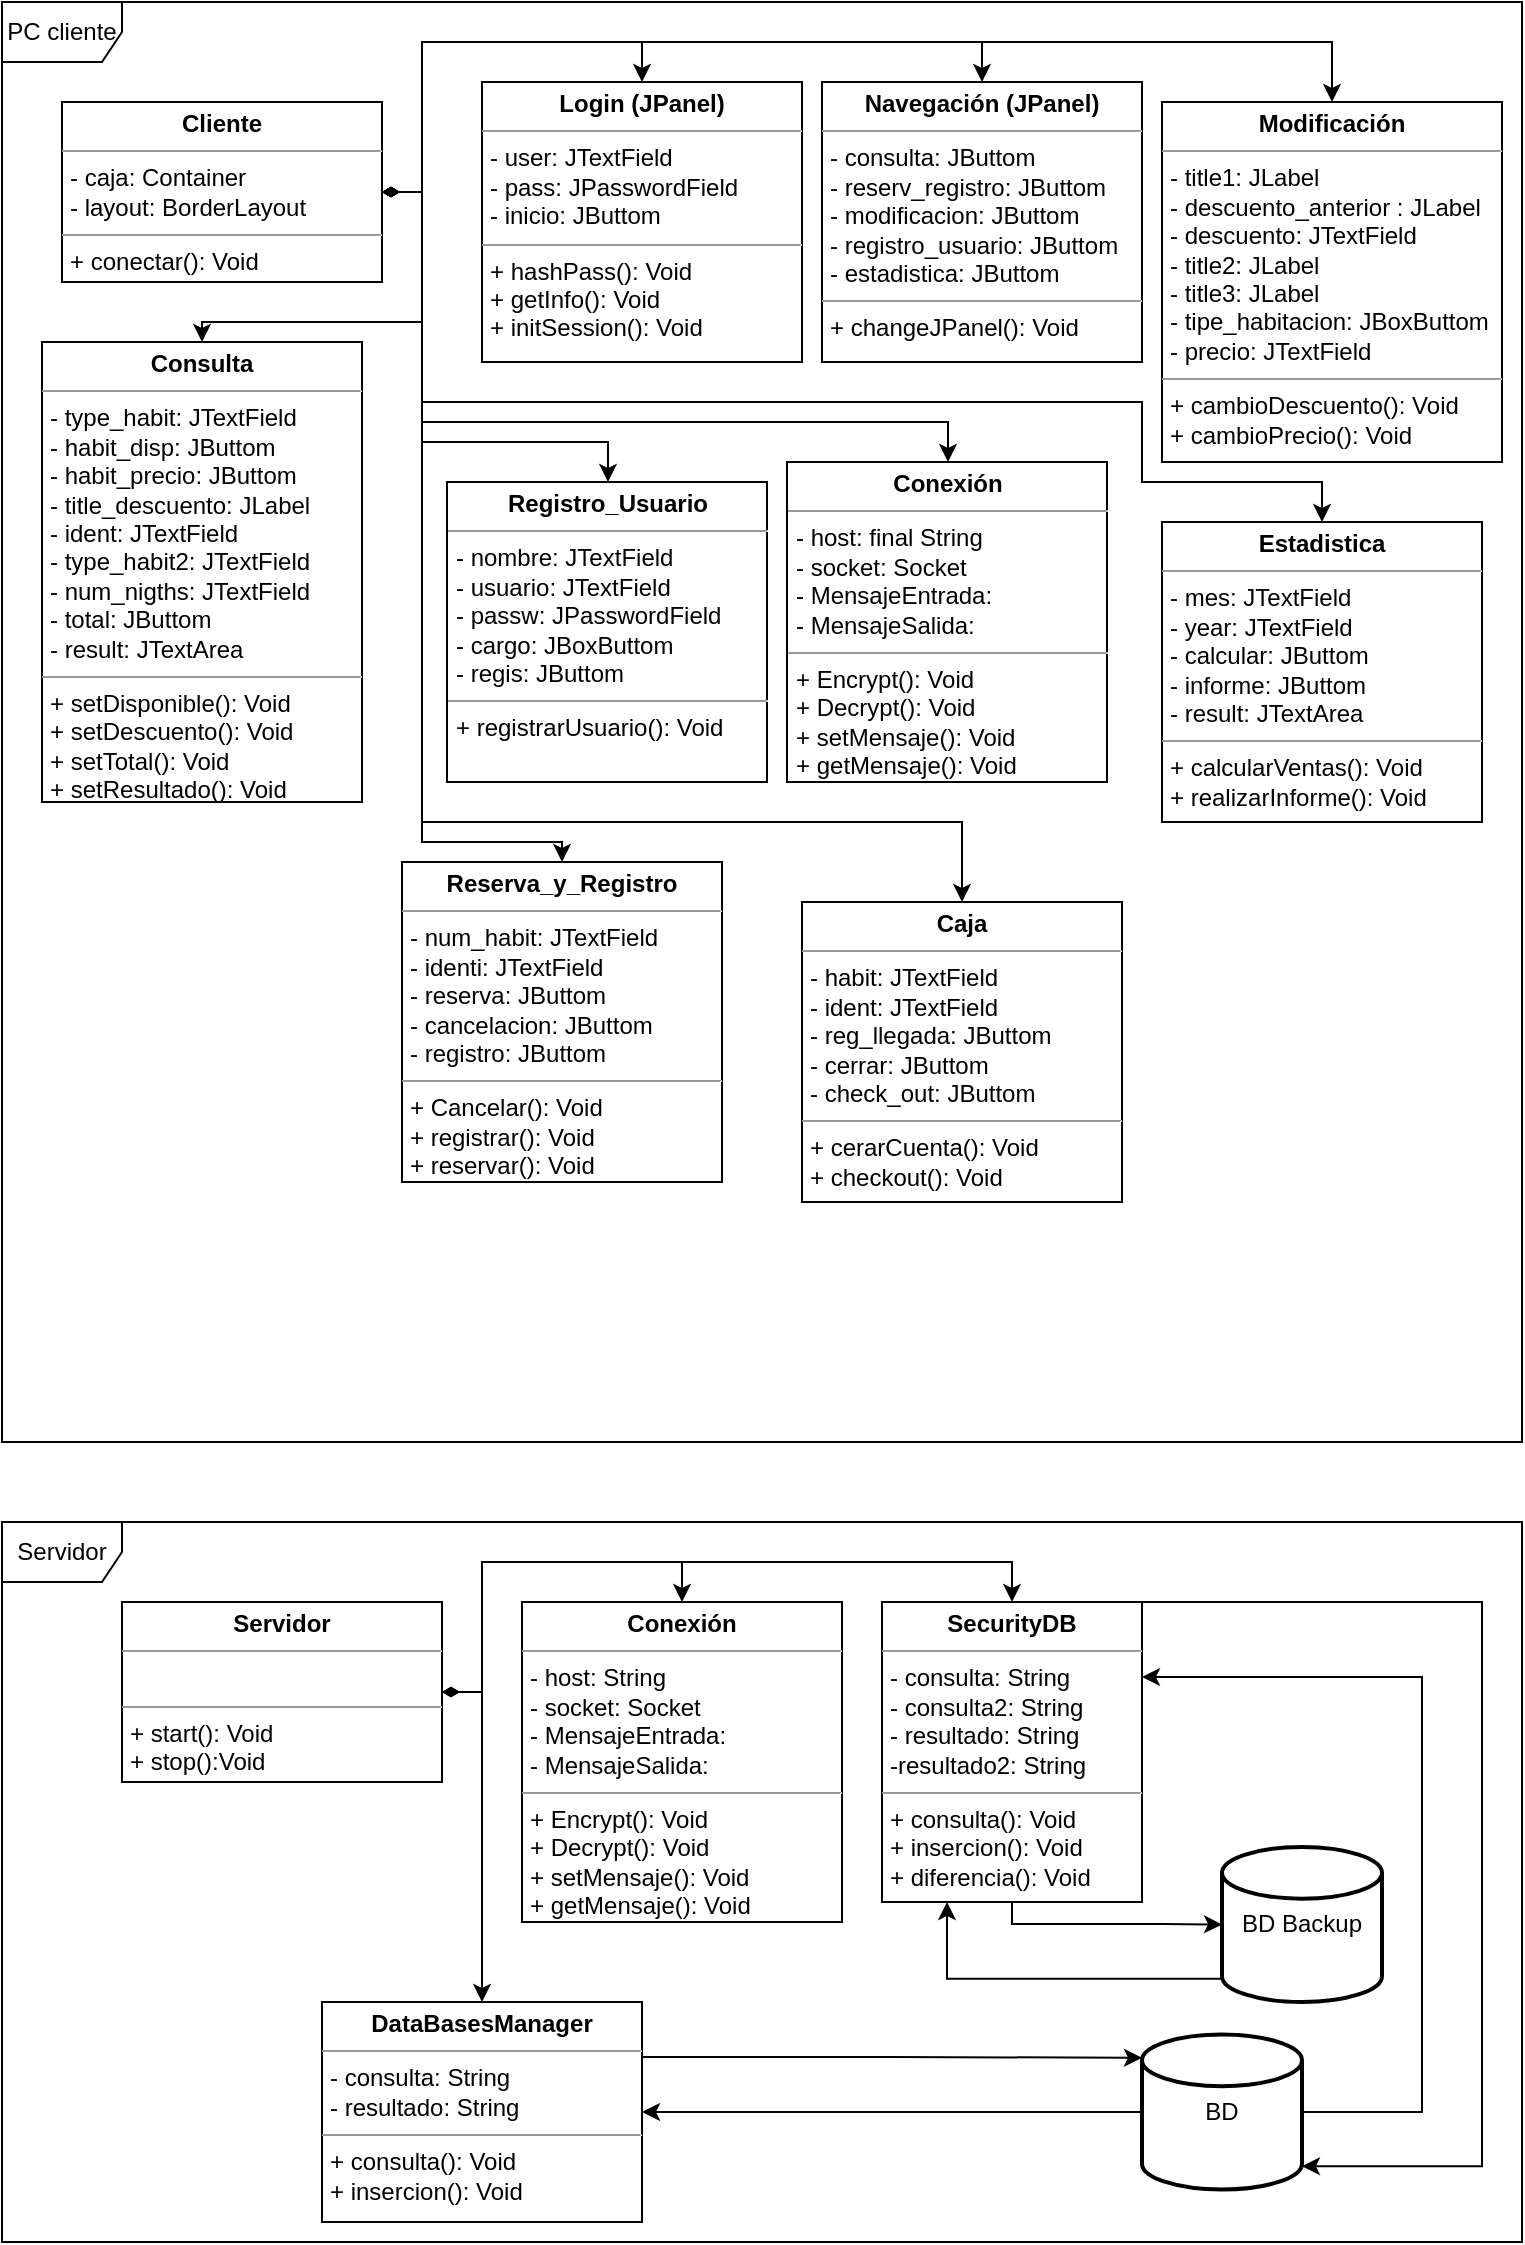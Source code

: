 <mxfile version="17.4.2" type="device"><diagram id="C5RBs43oDa-KdzZeNtuy" name="Page-1"><mxGraphModel dx="914" dy="599" grid="1" gridSize="10" guides="1" tooltips="1" connect="1" arrows="1" fold="1" page="1" pageScale="1" pageWidth="827" pageHeight="1169" math="0" shadow="0"><root><mxCell id="WIyWlLk6GJQsqaUBKTNV-0"/><mxCell id="WIyWlLk6GJQsqaUBKTNV-1" parent="WIyWlLk6GJQsqaUBKTNV-0"/><mxCell id="Wo7MRoFQrroAJxbNDvgQ-2" value="PC cliente" style="shape=umlFrame;whiteSpace=wrap;html=1;" parent="WIyWlLk6GJQsqaUBKTNV-1" vertex="1"><mxGeometry x="40" y="40" width="760" height="720" as="geometry"/></mxCell><mxCell id="m8ZsNL3OZuZZuljyVBil-1" style="edgeStyle=orthogonalEdgeStyle;rounded=0;orthogonalLoop=1;jettySize=auto;html=1;exitX=1;exitY=0.5;exitDx=0;exitDy=0;entryX=0.5;entryY=0;entryDx=0;entryDy=0;startArrow=diamondThin;startFill=1;" parent="WIyWlLk6GJQsqaUBKTNV-1" source="Wo7MRoFQrroAJxbNDvgQ-1" target="Wo7MRoFQrroAJxbNDvgQ-4" edge="1"><mxGeometry relative="1" as="geometry"><Array as="points"><mxPoint x="250" y="135"/><mxPoint x="250" y="60"/><mxPoint x="360" y="60"/></Array></mxGeometry></mxCell><mxCell id="m8ZsNL3OZuZZuljyVBil-2" style="edgeStyle=orthogonalEdgeStyle;rounded=0;orthogonalLoop=1;jettySize=auto;html=1;exitX=1;exitY=0.5;exitDx=0;exitDy=0;entryX=0.5;entryY=0;entryDx=0;entryDy=0;startArrow=diamondThin;startFill=1;" parent="WIyWlLk6GJQsqaUBKTNV-1" source="Wo7MRoFQrroAJxbNDvgQ-1" target="Wo7MRoFQrroAJxbNDvgQ-5" edge="1"><mxGeometry relative="1" as="geometry"><Array as="points"><mxPoint x="250" y="135"/><mxPoint x="250" y="60"/><mxPoint x="530" y="60"/></Array></mxGeometry></mxCell><mxCell id="m8ZsNL3OZuZZuljyVBil-6" style="edgeStyle=orthogonalEdgeStyle;rounded=0;orthogonalLoop=1;jettySize=auto;html=1;exitX=1;exitY=0.5;exitDx=0;exitDy=0;entryX=0.5;entryY=0;entryDx=0;entryDy=0;startArrow=diamondThin;startFill=1;" parent="WIyWlLk6GJQsqaUBKTNV-1" source="Wo7MRoFQrroAJxbNDvgQ-1" target="RUf2-z2A5G2itU_EiCm7-1" edge="1"><mxGeometry relative="1" as="geometry"><Array as="points"><mxPoint x="250" y="135"/><mxPoint x="250" y="60"/><mxPoint x="705" y="60"/></Array></mxGeometry></mxCell><mxCell id="m8ZsNL3OZuZZuljyVBil-7" style="edgeStyle=orthogonalEdgeStyle;rounded=0;orthogonalLoop=1;jettySize=auto;html=1;exitX=1;exitY=0.5;exitDx=0;exitDy=0;entryX=0.5;entryY=0;entryDx=0;entryDy=0;startArrow=diamondThin;startFill=1;" parent="WIyWlLk6GJQsqaUBKTNV-1" source="Wo7MRoFQrroAJxbNDvgQ-1" target="Wo7MRoFQrroAJxbNDvgQ-6" edge="1"><mxGeometry relative="1" as="geometry"><Array as="points"><mxPoint x="250" y="135"/><mxPoint x="250" y="240"/><mxPoint x="610" y="240"/><mxPoint x="610" y="280"/><mxPoint x="700" y="280"/></Array></mxGeometry></mxCell><mxCell id="m8ZsNL3OZuZZuljyVBil-8" style="edgeStyle=orthogonalEdgeStyle;rounded=0;orthogonalLoop=1;jettySize=auto;html=1;exitX=1;exitY=0.5;exitDx=0;exitDy=0;entryX=0.5;entryY=0;entryDx=0;entryDy=0;startArrow=diamondThin;startFill=1;" parent="WIyWlLk6GJQsqaUBKTNV-1" source="Wo7MRoFQrroAJxbNDvgQ-1" target="Wo7MRoFQrroAJxbNDvgQ-7" edge="1"><mxGeometry relative="1" as="geometry"><Array as="points"><mxPoint x="250" y="135"/><mxPoint x="250" y="200"/><mxPoint x="140" y="200"/></Array></mxGeometry></mxCell><mxCell id="m8ZsNL3OZuZZuljyVBil-9" style="edgeStyle=orthogonalEdgeStyle;rounded=0;orthogonalLoop=1;jettySize=auto;html=1;exitX=1;exitY=0.5;exitDx=0;exitDy=0;entryX=0.5;entryY=0;entryDx=0;entryDy=0;startArrow=diamondThin;startFill=1;" parent="WIyWlLk6GJQsqaUBKTNV-1" source="Wo7MRoFQrroAJxbNDvgQ-1" target="RUf2-z2A5G2itU_EiCm7-0" edge="1"><mxGeometry relative="1" as="geometry"><Array as="points"><mxPoint x="250" y="135"/><mxPoint x="250" y="460"/><mxPoint x="320" y="460"/></Array></mxGeometry></mxCell><mxCell id="m8ZsNL3OZuZZuljyVBil-11" style="edgeStyle=orthogonalEdgeStyle;rounded=0;orthogonalLoop=1;jettySize=auto;html=1;exitX=1;exitY=0.5;exitDx=0;exitDy=0;entryX=0.5;entryY=0;entryDx=0;entryDy=0;startArrow=diamondThin;startFill=1;" parent="WIyWlLk6GJQsqaUBKTNV-1" source="Wo7MRoFQrroAJxbNDvgQ-1" target="m8ZsNL3OZuZZuljyVBil-10" edge="1"><mxGeometry relative="1" as="geometry"><Array as="points"><mxPoint x="250" y="135"/><mxPoint x="250" y="250"/><mxPoint x="513" y="250"/><mxPoint x="513" y="270"/></Array></mxGeometry></mxCell><mxCell id="1N1cuUVA6klUPFkJEUPz-11" style="edgeStyle=orthogonalEdgeStyle;rounded=0;orthogonalLoop=1;jettySize=auto;html=1;exitX=1;exitY=0.5;exitDx=0;exitDy=0;entryX=0.5;entryY=0;entryDx=0;entryDy=0;startArrow=diamondThin;startFill=1;" parent="WIyWlLk6GJQsqaUBKTNV-1" source="Wo7MRoFQrroAJxbNDvgQ-1" target="1N1cuUVA6klUPFkJEUPz-9" edge="1"><mxGeometry relative="1" as="geometry"><Array as="points"><mxPoint x="250" y="135"/><mxPoint x="250" y="450"/><mxPoint x="520" y="450"/></Array></mxGeometry></mxCell><mxCell id="Wo7MRoFQrroAJxbNDvgQ-1" value="&lt;p style=&quot;margin: 0px ; margin-top: 4px ; text-align: center&quot;&gt;&lt;b&gt;Cliente&lt;/b&gt;&lt;/p&gt;&lt;hr size=&quot;1&quot;&gt;&lt;p style=&quot;margin: 0px ; margin-left: 4px&quot;&gt;- caja: Container&lt;/p&gt;&lt;p style=&quot;margin: 0px ; margin-left: 4px&quot;&gt;- layout: BorderLayout&lt;/p&gt;&lt;hr size=&quot;1&quot;&gt;&lt;p style=&quot;margin: 0px ; margin-left: 4px&quot;&gt;+ conectar(): Void&lt;/p&gt;" style="verticalAlign=top;align=left;overflow=fill;fontSize=12;fontFamily=Helvetica;html=1;" parent="WIyWlLk6GJQsqaUBKTNV-1" vertex="1"><mxGeometry x="70" y="90" width="160" height="90" as="geometry"/></mxCell><mxCell id="Wo7MRoFQrroAJxbNDvgQ-3" value="Servidor" style="shape=umlFrame;whiteSpace=wrap;html=1;shadow=0;" parent="WIyWlLk6GJQsqaUBKTNV-1" vertex="1"><mxGeometry x="40" y="800" width="760" height="360" as="geometry"/></mxCell><mxCell id="Wo7MRoFQrroAJxbNDvgQ-4" value="&lt;p style=&quot;margin: 0px ; margin-top: 4px ; text-align: center&quot;&gt;&lt;b&gt;Login (JPanel)&lt;/b&gt;&lt;/p&gt;&lt;hr size=&quot;1&quot;&gt;&lt;p style=&quot;margin: 0px ; margin-left: 4px&quot;&gt;- user: JTextField&lt;/p&gt;&lt;p style=&quot;margin: 0px ; margin-left: 4px&quot;&gt;- pass: JPasswordField&lt;/p&gt;&lt;p style=&quot;margin: 0px ; margin-left: 4px&quot;&gt;- inicio: JButtom&lt;/p&gt;&lt;hr size=&quot;1&quot;&gt;&lt;p style=&quot;margin: 0px ; margin-left: 4px&quot;&gt;+ hashPass(): Void&lt;/p&gt;&lt;p style=&quot;margin: 0px ; margin-left: 4px&quot;&gt;+ getInfo(): Void&lt;/p&gt;&lt;p style=&quot;margin: 0px ; margin-left: 4px&quot;&gt;+ initSession(): Void&lt;/p&gt;" style="verticalAlign=top;align=left;overflow=fill;fontSize=12;fontFamily=Helvetica;html=1;" parent="WIyWlLk6GJQsqaUBKTNV-1" vertex="1"><mxGeometry x="280" y="80" width="160" height="140" as="geometry"/></mxCell><mxCell id="Wo7MRoFQrroAJxbNDvgQ-5" value="&lt;p style=&quot;margin: 0px ; margin-top: 4px ; text-align: center&quot;&gt;&lt;b&gt;Navegación (JPanel)&lt;/b&gt;&lt;/p&gt;&lt;hr size=&quot;1&quot;&gt;&lt;p style=&quot;margin: 0px ; margin-left: 4px&quot;&gt;- consulta: JButtom&lt;/p&gt;&lt;p style=&quot;margin: 0px ; margin-left: 4px&quot;&gt;- reserv_registro: JButtom&lt;/p&gt;&lt;p style=&quot;margin: 0px ; margin-left: 4px&quot;&gt;- modificacion: JButtom&lt;/p&gt;&lt;p style=&quot;margin: 0px ; margin-left: 4px&quot;&gt;- registro_usuario: JButtom&lt;/p&gt;&lt;p style=&quot;margin: 0px ; margin-left: 4px&quot;&gt;- estadistica: JButtom&lt;/p&gt;&lt;hr size=&quot;1&quot;&gt;&lt;p style=&quot;margin: 0px ; margin-left: 4px&quot;&gt;+ changeJPanel(): Void&lt;/p&gt;&lt;span style=&quot;color: rgba(0 , 0 , 0 , 0) ; font-family: monospace ; font-size: 0px&quot;&gt;%3CmxGraphModel%3E%3Croot%3E%3CmxCell%20id%3D%220%22%2F%3E%3CmxCell%20id%3D%221%22%20parent%3D%220%22%2F%3E%3CmxCell%20id%3D%222%22%20value%3D%22%26lt%3Bp%20style%3D%26quot%3Bmargin%3A%200px%20%3B%20margin-top%3A%204px%20%3B%20text-align%3A%20center%26quot%3B%26gt%3B%26lt%3Bb%26gt%3BConsulta%26lt%3B%2Fb%26gt%3B%26lt%3B%2Fp%26gt%3B%26lt%3Bhr%20size%3D%26quot%3B1%26quot%3B%26gt%3B%26lt%3Bp%20style%3D%26quot%3Bmargin%3A%200px%20%3B%20margin-left%3A%204px%26quot%3B%26gt%3B%2B%20field%3A%20Type%26lt%3B%2Fp%26gt%3B%26lt%3Bhr%20size%3D%26quot%3B1%26quot%3B%26gt%3B%26lt%3Bp%20style%3D%26quot%3Bmargin%3A%200px%20%3B%20margin-left%3A%204px%26quot%3B%26gt%3B%2B%20method()%3A%20Type%26lt%3B%2Fp%26gt%3B%22%20style%3D%22verticalAlign%3Dtop%3Balign%3Dleft%3Boverflow%3Dfill%3BfontSize%3D12%3BfontFamily%3DHelvetica%3Bhtml%3D1%3B%22%20vertex%3D%221%22%20parent%3D%221%22%3E%3CmxGeometry%20x%3D%22270%22%20y%3D%22330%22%20width%3D%22160%22%20height%3D%2290%22%20as%3D%22geometry%22%2F%3E%3C%2FmxCell%3E%3C%2Froot%3E%3C%2FmxGraphModel%3E&lt;/span&gt;" style="verticalAlign=top;align=left;overflow=fill;fontSize=12;fontFamily=Helvetica;html=1;" parent="WIyWlLk6GJQsqaUBKTNV-1" vertex="1"><mxGeometry x="450" y="80" width="160" height="140" as="geometry"/></mxCell><mxCell id="Wo7MRoFQrroAJxbNDvgQ-6" value="&lt;p style=&quot;margin: 0px ; margin-top: 4px ; text-align: center&quot;&gt;&lt;b&gt;Estadistica&lt;/b&gt;&lt;/p&gt;&lt;hr size=&quot;1&quot;&gt;&lt;p style=&quot;margin: 0px ; margin-left: 4px&quot;&gt;- mes: JTextField&lt;/p&gt;&lt;p style=&quot;margin: 0px ; margin-left: 4px&quot;&gt;- year: JTextField&lt;span style=&quot;white-space: pre&quot;&gt;&#9;&lt;/span&gt;&lt;/p&gt;&lt;p style=&quot;margin: 0px ; margin-left: 4px&quot;&gt;- calcular: JButtom&lt;/p&gt;&lt;p style=&quot;margin: 0px ; margin-left: 4px&quot;&gt;- informe: JButtom&lt;/p&gt;&lt;p style=&quot;margin: 0px ; margin-left: 4px&quot;&gt;- result: JTextArea&lt;/p&gt;&lt;hr size=&quot;1&quot;&gt;&lt;p style=&quot;margin: 0px ; margin-left: 4px&quot;&gt;+ calcularVentas(): Void&lt;/p&gt;&lt;p style=&quot;margin: 0px ; margin-left: 4px&quot;&gt;+ realizarInforme(): Void&lt;/p&gt;" style="verticalAlign=top;align=left;overflow=fill;fontSize=12;fontFamily=Helvetica;html=1;" parent="WIyWlLk6GJQsqaUBKTNV-1" vertex="1"><mxGeometry x="620" y="300" width="160" height="150" as="geometry"/></mxCell><mxCell id="RUf2-z2A5G2itU_EiCm7-0" value="&lt;p style=&quot;margin: 0px ; margin-top: 4px ; text-align: center&quot;&gt;&lt;b&gt;Reserva_y_Reg&lt;/b&gt;&lt;b&gt;istro&lt;/b&gt;&lt;/p&gt;&lt;hr size=&quot;1&quot;&gt;&lt;p style=&quot;margin: 0px ; margin-left: 4px&quot;&gt;- num_habit: JTextField&lt;/p&gt;&lt;p style=&quot;margin: 0px ; margin-left: 4px&quot;&gt;- identi: JTextField&lt;/p&gt;&lt;p style=&quot;margin: 0px ; margin-left: 4px&quot;&gt;- reserva: JButtom&lt;/p&gt;&lt;p style=&quot;margin: 0px ; margin-left: 4px&quot;&gt;- cancelacion: JButtom&lt;/p&gt;&lt;p style=&quot;margin: 0px ; margin-left: 4px&quot;&gt;- registro: JButtom&amp;nbsp;&lt;/p&gt;&lt;hr size=&quot;1&quot;&gt;&lt;p style=&quot;margin: 0px ; margin-left: 4px&quot;&gt;+ Cancelar(): Void&lt;/p&gt;&lt;p style=&quot;margin: 0px ; margin-left: 4px&quot;&gt;+ registrar(): Void&lt;/p&gt;&lt;p style=&quot;margin: 0px ; margin-left: 4px&quot;&gt;+ reservar(): Void&lt;/p&gt;" style="verticalAlign=top;align=left;overflow=fill;fontSize=12;fontFamily=Helvetica;html=1;" parent="WIyWlLk6GJQsqaUBKTNV-1" vertex="1"><mxGeometry x="240" y="470" width="160" height="160" as="geometry"/></mxCell><mxCell id="RUf2-z2A5G2itU_EiCm7-1" value="&lt;p style=&quot;margin: 0px ; margin-top: 4px ; text-align: center&quot;&gt;&lt;b&gt;Modificación&lt;/b&gt;&lt;/p&gt;&lt;hr size=&quot;1&quot;&gt;&lt;p style=&quot;margin: 0px ; margin-left: 4px&quot;&gt;- title1: JLabel&lt;/p&gt;&lt;p style=&quot;margin: 0px ; margin-left: 4px&quot;&gt;- descuento_anterior : JLabel&lt;/p&gt;&lt;p style=&quot;margin: 0px ; margin-left: 4px&quot;&gt;- descuento: JTextField&lt;/p&gt;&lt;p style=&quot;margin: 0px ; margin-left: 4px&quot;&gt;- title2: JLabel&lt;/p&gt;&lt;p style=&quot;margin: 0px ; margin-left: 4px&quot;&gt;- title3: JLabel&lt;/p&gt;&lt;p style=&quot;margin: 0px ; margin-left: 4px&quot;&gt;- tipe_habitacion: JBoxButtom&lt;/p&gt;&lt;p style=&quot;margin: 0px ; margin-left: 4px&quot;&gt;- precio: JTextField&lt;/p&gt;&lt;hr size=&quot;1&quot;&gt;&lt;p style=&quot;margin: 0px ; margin-left: 4px&quot;&gt;+ cambioDescuento(): Void&lt;/p&gt;&lt;p style=&quot;margin: 0px ; margin-left: 4px&quot;&gt;+ cambioPrecio(): Void&lt;/p&gt;" style="verticalAlign=top;align=left;overflow=fill;fontSize=12;fontFamily=Helvetica;html=1;" parent="WIyWlLk6GJQsqaUBKTNV-1" vertex="1"><mxGeometry x="620" y="90" width="170" height="180" as="geometry"/></mxCell><mxCell id="m8ZsNL3OZuZZuljyVBil-0" value="&lt;p style=&quot;margin: 0px ; margin-top: 4px ; text-align: center&quot;&gt;&lt;b&gt;Registro_Usuario&lt;/b&gt;&lt;/p&gt;&lt;hr size=&quot;1&quot;&gt;&lt;p style=&quot;margin: 0px ; margin-left: 4px&quot;&gt;- nombre: JTextField&lt;/p&gt;&lt;p style=&quot;margin: 0px ; margin-left: 4px&quot;&gt;- usuario: JTextField&lt;/p&gt;&lt;p style=&quot;margin: 0px ; margin-left: 4px&quot;&gt;- passw: JPasswordField&lt;/p&gt;&lt;p style=&quot;margin: 0px ; margin-left: 4px&quot;&gt;- cargo: JBoxButtom&lt;/p&gt;&lt;p style=&quot;margin: 0px ; margin-left: 4px&quot;&gt;- regis: JButtom&lt;/p&gt;&lt;hr size=&quot;1&quot;&gt;&lt;p style=&quot;margin: 0px ; margin-left: 4px&quot;&gt;+ registrarUsuario(): Void&lt;/p&gt;" style="verticalAlign=top;align=left;overflow=fill;fontSize=12;fontFamily=Helvetica;html=1;" parent="WIyWlLk6GJQsqaUBKTNV-1" vertex="1"><mxGeometry x="262.5" y="280" width="160" height="150" as="geometry"/></mxCell><mxCell id="m8ZsNL3OZuZZuljyVBil-5" style="edgeStyle=orthogonalEdgeStyle;rounded=0;orthogonalLoop=1;jettySize=auto;html=1;entryX=0.5;entryY=0;entryDx=0;entryDy=0;startArrow=diamondThin;startFill=1;exitX=1;exitY=0.5;exitDx=0;exitDy=0;" parent="WIyWlLk6GJQsqaUBKTNV-1" source="Wo7MRoFQrroAJxbNDvgQ-1" target="m8ZsNL3OZuZZuljyVBil-0" edge="1"><mxGeometry relative="1" as="geometry"><mxPoint x="250" y="240" as="sourcePoint"/><mxPoint x="710" y="90" as="targetPoint"/><Array as="points"><mxPoint x="250" y="135"/><mxPoint x="250" y="260"/><mxPoint x="343" y="260"/><mxPoint x="343" y="280"/></Array></mxGeometry></mxCell><mxCell id="m8ZsNL3OZuZZuljyVBil-10" value="&lt;p style=&quot;margin: 0px ; margin-top: 4px ; text-align: center&quot;&gt;&lt;b&gt;Conexión&lt;/b&gt;&lt;/p&gt;&lt;hr size=&quot;1&quot;&gt;&lt;p style=&quot;margin: 0px ; margin-left: 4px&quot;&gt;- host: final String&lt;/p&gt;&lt;p style=&quot;margin: 0px ; margin-left: 4px&quot;&gt;- socket: Socket&lt;/p&gt;&lt;p style=&quot;margin: 0px ; margin-left: 4px&quot;&gt;- MensajeEntrada:&lt;/p&gt;&lt;p style=&quot;margin: 0px ; margin-left: 4px&quot;&gt;- MensajeSalida:&lt;/p&gt;&lt;hr size=&quot;1&quot;&gt;&lt;p style=&quot;margin: 0px ; margin-left: 4px&quot;&gt;+ Encrypt(): Void&lt;/p&gt;&lt;p style=&quot;margin: 0px ; margin-left: 4px&quot;&gt;+ Decrypt(): Void&lt;/p&gt;&lt;p style=&quot;margin: 0px ; margin-left: 4px&quot;&gt;+ setMensaje(): Void&lt;/p&gt;&lt;p style=&quot;margin: 0px ; margin-left: 4px&quot;&gt;+ getMensaje(): Void&lt;/p&gt;" style="verticalAlign=top;align=left;overflow=fill;fontSize=12;fontFamily=Helvetica;html=1;" parent="WIyWlLk6GJQsqaUBKTNV-1" vertex="1"><mxGeometry x="432.5" y="270" width="160" height="160" as="geometry"/></mxCell><mxCell id="1N1cuUVA6klUPFkJEUPz-0" value="&lt;p style=&quot;margin: 0px ; margin-top: 4px ; text-align: center&quot;&gt;&lt;b&gt;Conexión&lt;/b&gt;&lt;/p&gt;&lt;hr size=&quot;1&quot;&gt;&lt;p style=&quot;margin: 0px ; margin-left: 4px&quot;&gt;- host: String&lt;/p&gt;&lt;p style=&quot;margin: 0px ; margin-left: 4px&quot;&gt;- socket: Socket&lt;/p&gt;&lt;p style=&quot;margin: 0px ; margin-left: 4px&quot;&gt;- MensajeEntrada:&lt;/p&gt;&lt;p style=&quot;margin: 0px ; margin-left: 4px&quot;&gt;- MensajeSalida:&lt;/p&gt;&lt;hr size=&quot;1&quot;&gt;&lt;p style=&quot;margin: 0px ; margin-left: 4px&quot;&gt;+ Encrypt(): Void&lt;/p&gt;&lt;p style=&quot;margin: 0px ; margin-left: 4px&quot;&gt;+ Decrypt(): Void&lt;/p&gt;&lt;p style=&quot;margin: 0px ; margin-left: 4px&quot;&gt;+ setMensaje(): Void&lt;/p&gt;&lt;p style=&quot;margin: 0px ; margin-left: 4px&quot;&gt;+ getMensaje(): Void&lt;/p&gt;" style="verticalAlign=top;align=left;overflow=fill;fontSize=12;fontFamily=Helvetica;html=1;" parent="WIyWlLk6GJQsqaUBKTNV-1" vertex="1"><mxGeometry x="300" y="840" width="160" height="160" as="geometry"/></mxCell><mxCell id="1N1cuUVA6klUPFkJEUPz-7" style="edgeStyle=orthogonalEdgeStyle;rounded=0;orthogonalLoop=1;jettySize=auto;html=1;exitX=1;exitY=0.5;exitDx=0;exitDy=0;entryX=0.5;entryY=0;entryDx=0;entryDy=0;startArrow=diamondThin;startFill=1;" parent="WIyWlLk6GJQsqaUBKTNV-1" source="1N1cuUVA6klUPFkJEUPz-1" target="1N1cuUVA6klUPFkJEUPz-4" edge="1"><mxGeometry relative="1" as="geometry"><Array as="points"><mxPoint x="280" y="885"/></Array></mxGeometry></mxCell><mxCell id="1N1cuUVA6klUPFkJEUPz-8" style="edgeStyle=orthogonalEdgeStyle;rounded=0;orthogonalLoop=1;jettySize=auto;html=1;exitX=1;exitY=0.5;exitDx=0;exitDy=0;entryX=0.5;entryY=0;entryDx=0;entryDy=0;startArrow=diamondThin;startFill=1;" parent="WIyWlLk6GJQsqaUBKTNV-1" source="1N1cuUVA6klUPFkJEUPz-1" target="1N1cuUVA6klUPFkJEUPz-0" edge="1"><mxGeometry relative="1" as="geometry"/></mxCell><mxCell id="ExrrYKvUNXQE3uJ8qTtH-3" style="edgeStyle=orthogonalEdgeStyle;rounded=0;orthogonalLoop=1;jettySize=auto;html=1;exitX=1;exitY=0.5;exitDx=0;exitDy=0;entryX=0.5;entryY=0;entryDx=0;entryDy=0;startArrow=diamondThin;startFill=1;" edge="1" parent="WIyWlLk6GJQsqaUBKTNV-1" source="1N1cuUVA6klUPFkJEUPz-1" target="ExrrYKvUNXQE3uJ8qTtH-1"><mxGeometry relative="1" as="geometry"><Array as="points"><mxPoint x="280" y="885"/><mxPoint x="280" y="820"/><mxPoint x="545" y="820"/></Array></mxGeometry></mxCell><mxCell id="1N1cuUVA6klUPFkJEUPz-1" value="&lt;p style=&quot;margin: 0px ; margin-top: 4px ; text-align: center&quot;&gt;&lt;b&gt;Servidor&lt;/b&gt;&lt;/p&gt;&lt;hr size=&quot;1&quot;&gt;&lt;p style=&quot;margin: 0px ; margin-left: 4px&quot;&gt;&lt;br&gt;&lt;/p&gt;&lt;hr size=&quot;1&quot;&gt;&lt;p style=&quot;margin: 0px ; margin-left: 4px&quot;&gt;+ start(): Void&lt;/p&gt;&lt;p style=&quot;margin: 0px ; margin-left: 4px&quot;&gt;+ stop():Void&lt;/p&gt;" style="verticalAlign=top;align=left;overflow=fill;fontSize=12;fontFamily=Helvetica;html=1;" parent="WIyWlLk6GJQsqaUBKTNV-1" vertex="1"><mxGeometry x="100" y="840" width="160" height="90" as="geometry"/></mxCell><mxCell id="1N1cuUVA6klUPFkJEUPz-5" style="edgeStyle=orthogonalEdgeStyle;rounded=0;orthogonalLoop=1;jettySize=auto;html=1;exitX=0;exitY=0.5;exitDx=0;exitDy=0;exitPerimeter=0;entryX=1;entryY=0.5;entryDx=0;entryDy=0;" parent="WIyWlLk6GJQsqaUBKTNV-1" source="1N1cuUVA6klUPFkJEUPz-3" target="1N1cuUVA6klUPFkJEUPz-4" edge="1"><mxGeometry relative="1" as="geometry"/></mxCell><mxCell id="ExrrYKvUNXQE3uJ8qTtH-4" style="edgeStyle=orthogonalEdgeStyle;rounded=0;orthogonalLoop=1;jettySize=auto;html=1;exitX=1;exitY=0.5;exitDx=0;exitDy=0;exitPerimeter=0;entryX=1;entryY=0.25;entryDx=0;entryDy=0;startArrow=none;startFill=0;" edge="1" parent="WIyWlLk6GJQsqaUBKTNV-1" source="1N1cuUVA6klUPFkJEUPz-3" target="ExrrYKvUNXQE3uJ8qTtH-1"><mxGeometry relative="1" as="geometry"><Array as="points"><mxPoint x="750" y="1095"/><mxPoint x="750" y="878"/></Array></mxGeometry></mxCell><mxCell id="1N1cuUVA6klUPFkJEUPz-3" value="BD" style="strokeWidth=2;html=1;shape=mxgraph.flowchart.database;whiteSpace=wrap;" parent="WIyWlLk6GJQsqaUBKTNV-1" vertex="1"><mxGeometry x="610" y="1056.25" width="80" height="77.5" as="geometry"/></mxCell><mxCell id="1N1cuUVA6klUPFkJEUPz-6" style="edgeStyle=orthogonalEdgeStyle;rounded=0;orthogonalLoop=1;jettySize=auto;html=1;exitX=1;exitY=0.25;exitDx=0;exitDy=0;entryX=0;entryY=0.15;entryDx=0;entryDy=0;entryPerimeter=0;startArrow=none;startFill=0;" parent="WIyWlLk6GJQsqaUBKTNV-1" source="1N1cuUVA6klUPFkJEUPz-4" target="1N1cuUVA6klUPFkJEUPz-3" edge="1"><mxGeometry relative="1" as="geometry"/></mxCell><mxCell id="1N1cuUVA6klUPFkJEUPz-4" value="&lt;p style=&quot;margin: 0px ; margin-top: 4px ; text-align: center&quot;&gt;&lt;b&gt;DataBasesManager&lt;/b&gt;&lt;/p&gt;&lt;hr size=&quot;1&quot;&gt;&lt;p style=&quot;margin: 0px ; margin-left: 4px&quot;&gt;- consulta: String&lt;/p&gt;&lt;p style=&quot;margin: 0px ; margin-left: 4px&quot;&gt;- resultado: String&lt;/p&gt;&lt;hr size=&quot;1&quot;&gt;&lt;p style=&quot;margin: 0px ; margin-left: 4px&quot;&gt;+ consulta(): Void&lt;/p&gt;&lt;p style=&quot;margin: 0px ; margin-left: 4px&quot;&gt;+ insercion(): Void&lt;/p&gt;" style="verticalAlign=top;align=left;overflow=fill;fontSize=12;fontFamily=Helvetica;html=1;" parent="WIyWlLk6GJQsqaUBKTNV-1" vertex="1"><mxGeometry x="200" y="1040" width="160" height="110" as="geometry"/></mxCell><mxCell id="1N1cuUVA6klUPFkJEUPz-9" value="&lt;p style=&quot;margin: 0px ; margin-top: 4px ; text-align: center&quot;&gt;&lt;b&gt;Caja&lt;/b&gt;&lt;/p&gt;&lt;hr size=&quot;1&quot;&gt;&lt;p style=&quot;margin: 0px ; margin-left: 4px&quot;&gt;- habit: JTextField&lt;/p&gt;&lt;p style=&quot;margin: 0px ; margin-left: 4px&quot;&gt;- ident: JTextField&lt;/p&gt;&lt;p style=&quot;margin: 0px ; margin-left: 4px&quot;&gt;- reg_llegada: JButtom&lt;/p&gt;&lt;p style=&quot;margin: 0px ; margin-left: 4px&quot;&gt;- cerrar: JButtom&lt;/p&gt;&lt;p style=&quot;margin: 0px ; margin-left: 4px&quot;&gt;- check_out: JButtom&lt;/p&gt;&lt;hr size=&quot;1&quot;&gt;&lt;p style=&quot;margin: 0px ; margin-left: 4px&quot;&gt;+ cerarCuenta(): Void&lt;/p&gt;&lt;p style=&quot;margin: 0px ; margin-left: 4px&quot;&gt;+ checkout(): Void&lt;/p&gt;" style="verticalAlign=top;align=left;overflow=fill;fontSize=12;fontFamily=Helvetica;html=1;" parent="WIyWlLk6GJQsqaUBKTNV-1" vertex="1"><mxGeometry x="440" y="490" width="160" height="150" as="geometry"/></mxCell><mxCell id="Wo7MRoFQrroAJxbNDvgQ-7" value="&lt;p style=&quot;margin: 0px ; margin-top: 4px ; text-align: center&quot;&gt;&lt;b&gt;Consulta&lt;/b&gt;&lt;/p&gt;&lt;hr size=&quot;1&quot;&gt;&lt;p style=&quot;margin: 0px ; margin-left: 4px&quot;&gt;- type_habit: JTextField&lt;/p&gt;&lt;p style=&quot;margin: 0px ; margin-left: 4px&quot;&gt;&lt;span&gt;-&amp;nbsp;&lt;/span&gt;&lt;span&gt;habit_disp: JButtom&lt;/span&gt;&lt;span&gt;&amp;nbsp;&lt;/span&gt;&lt;/p&gt;&lt;p style=&quot;margin: 0px ; margin-left: 4px&quot;&gt;&lt;span&gt;- habit_precio: JButtom&lt;/span&gt;&lt;/p&gt;&lt;p style=&quot;margin: 0px ; margin-left: 4px&quot;&gt;&lt;span&gt;&lt;/span&gt;&lt;/p&gt;&lt;p style=&quot;margin: 0px ; margin-left: 4px&quot;&gt;- title_descuento: JLabel&lt;/p&gt;&lt;p style=&quot;margin: 0px ; margin-left: 4px&quot;&gt;- ident: JTextField&lt;/p&gt;&lt;p style=&quot;margin: 0px ; margin-left: 4px&quot;&gt;- type_habit2: JTextField&lt;/p&gt;&lt;p style=&quot;margin: 0px ; margin-left: 4px&quot;&gt;- num_nigths: JTextField&lt;/p&gt;&lt;p style=&quot;margin: 0px ; margin-left: 4px&quot;&gt;- total: JButtom&lt;/p&gt;&lt;p style=&quot;margin: 0px ; margin-left: 4px&quot;&gt;- result: JTextArea&lt;/p&gt;&lt;hr size=&quot;1&quot;&gt;&lt;p style=&quot;margin: 0px ; margin-left: 4px&quot;&gt;+ setDisponible(): Void&lt;/p&gt;&lt;p style=&quot;margin: 0px ; margin-left: 4px&quot;&gt;+ setDescuento(): Void&lt;/p&gt;&lt;p style=&quot;margin: 0px ; margin-left: 4px&quot;&gt;+ setTotal(): Void&lt;/p&gt;&lt;p style=&quot;margin: 0px ; margin-left: 4px&quot;&gt;+ setResultado(): Void&lt;/p&gt;" style="verticalAlign=top;align=left;overflow=fill;fontSize=12;fontFamily=Helvetica;html=1;" parent="WIyWlLk6GJQsqaUBKTNV-1" vertex="1"><mxGeometry x="60" y="210" width="160" height="230" as="geometry"/></mxCell><mxCell id="ExrrYKvUNXQE3uJ8qTtH-11" style="edgeStyle=orthogonalEdgeStyle;rounded=0;orthogonalLoop=1;jettySize=auto;html=1;entryX=0.25;entryY=1;entryDx=0;entryDy=0;startArrow=none;startFill=0;exitX=0;exitY=0.85;exitDx=0;exitDy=0;exitPerimeter=0;" edge="1" parent="WIyWlLk6GJQsqaUBKTNV-1" source="ExrrYKvUNXQE3uJ8qTtH-0" target="ExrrYKvUNXQE3uJ8qTtH-1"><mxGeometry relative="1" as="geometry"><Array as="points"/></mxGeometry></mxCell><mxCell id="ExrrYKvUNXQE3uJ8qTtH-0" value="BD Backup" style="strokeWidth=2;html=1;shape=mxgraph.flowchart.database;whiteSpace=wrap;" vertex="1" parent="WIyWlLk6GJQsqaUBKTNV-1"><mxGeometry x="650" y="962.5" width="80" height="77.5" as="geometry"/></mxCell><mxCell id="ExrrYKvUNXQE3uJ8qTtH-5" style="edgeStyle=orthogonalEdgeStyle;rounded=0;orthogonalLoop=1;jettySize=auto;html=1;exitX=1;exitY=0;exitDx=0;exitDy=0;entryX=1;entryY=0.85;entryDx=0;entryDy=0;entryPerimeter=0;startArrow=none;startFill=0;" edge="1" parent="WIyWlLk6GJQsqaUBKTNV-1" source="ExrrYKvUNXQE3uJ8qTtH-1" target="1N1cuUVA6klUPFkJEUPz-3"><mxGeometry relative="1" as="geometry"><Array as="points"><mxPoint x="780" y="840"/><mxPoint x="780" y="1122"/></Array></mxGeometry></mxCell><mxCell id="ExrrYKvUNXQE3uJ8qTtH-10" style="edgeStyle=orthogonalEdgeStyle;rounded=0;orthogonalLoop=1;jettySize=auto;html=1;exitX=0.5;exitY=1;exitDx=0;exitDy=0;entryX=0;entryY=0.5;entryDx=0;entryDy=0;entryPerimeter=0;startArrow=none;startFill=0;" edge="1" parent="WIyWlLk6GJQsqaUBKTNV-1" source="ExrrYKvUNXQE3uJ8qTtH-1" target="ExrrYKvUNXQE3uJ8qTtH-0"><mxGeometry relative="1" as="geometry"><Array as="points"><mxPoint x="545" y="1001"/><mxPoint x="620" y="1001"/></Array></mxGeometry></mxCell><mxCell id="ExrrYKvUNXQE3uJ8qTtH-1" value="&lt;p style=&quot;margin: 0px ; margin-top: 4px ; text-align: center&quot;&gt;&lt;b&gt;SecurityDB&lt;/b&gt;&lt;/p&gt;&lt;hr size=&quot;1&quot;&gt;&lt;p style=&quot;margin: 0px ; margin-left: 4px&quot;&gt;- consulta: String&lt;/p&gt;&lt;p style=&quot;margin: 0px ; margin-left: 4px&quot;&gt;- consulta2: String&lt;/p&gt;&lt;p style=&quot;margin: 0px ; margin-left: 4px&quot;&gt;- resultado: String&lt;/p&gt;&lt;p style=&quot;margin: 0px ; margin-left: 4px&quot;&gt;-resultado2: String&lt;/p&gt;&lt;hr size=&quot;1&quot;&gt;&lt;p style=&quot;margin: 0px ; margin-left: 4px&quot;&gt;+ consulta(): Void&lt;/p&gt;&lt;p style=&quot;margin: 0px ; margin-left: 4px&quot;&gt;+ insercion(): Void&lt;/p&gt;&lt;p style=&quot;margin: 0px ; margin-left: 4px&quot;&gt;+ diferencia(): Void&lt;/p&gt;" style="verticalAlign=top;align=left;overflow=fill;fontSize=12;fontFamily=Helvetica;html=1;" vertex="1" parent="WIyWlLk6GJQsqaUBKTNV-1"><mxGeometry x="480" y="840" width="130" height="150" as="geometry"/></mxCell></root></mxGraphModel></diagram></mxfile>